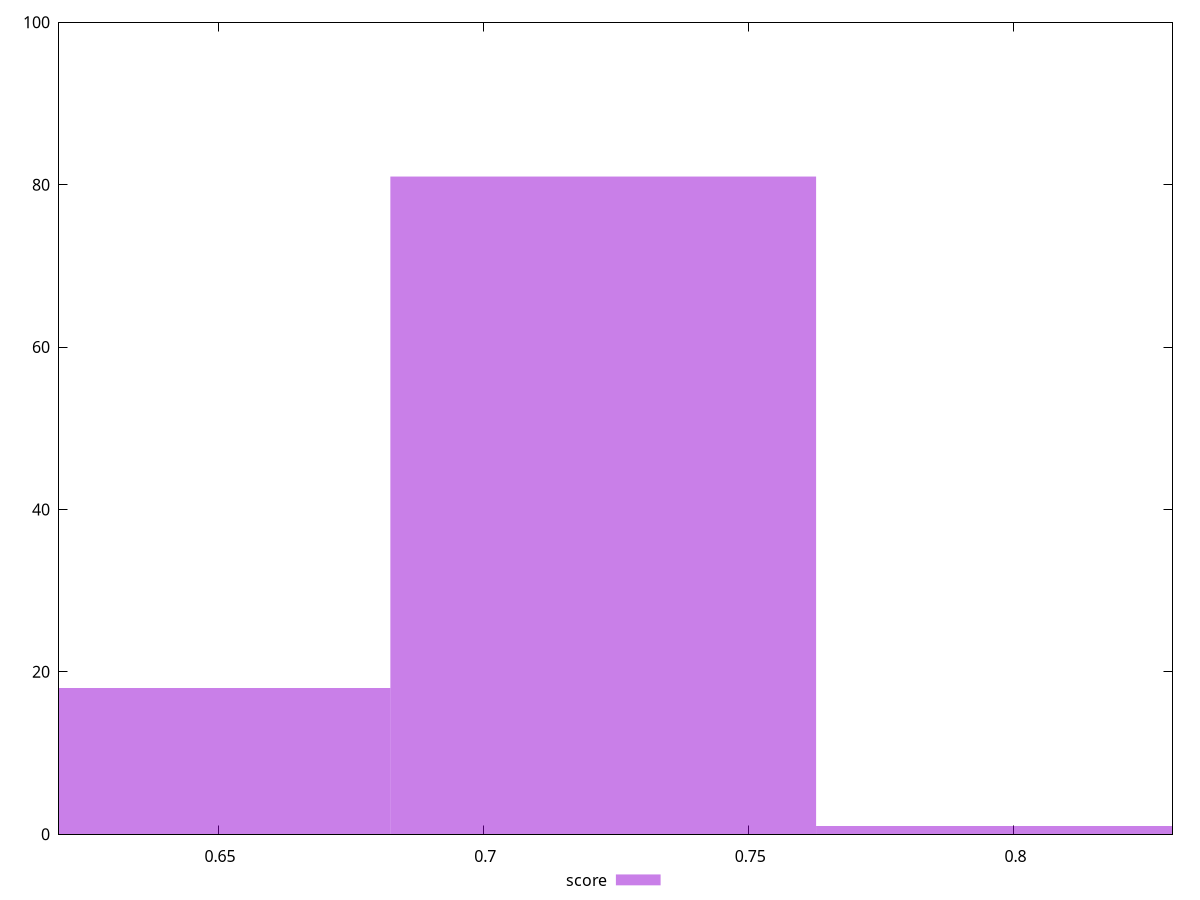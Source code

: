 reset

$score <<EOF
0.8029318811507131 1
0.6423455049205705 18
0.7226386930356419 81
EOF

set key outside below
set boxwidth 0.08029318811507132
set xrange [0.62:0.83]
set yrange [0:100]
set trange [0:100]
set style fill transparent solid 0.5 noborder
set terminal svg size 640, 490 enhanced background rgb 'white'
set output "report_00019_2021-02-10T18-14-37.922Z//render-blocking-resources/samples/pages+cached+noadtech+nomedia/score/histogram.svg"

plot $score title "score" with boxes

reset
